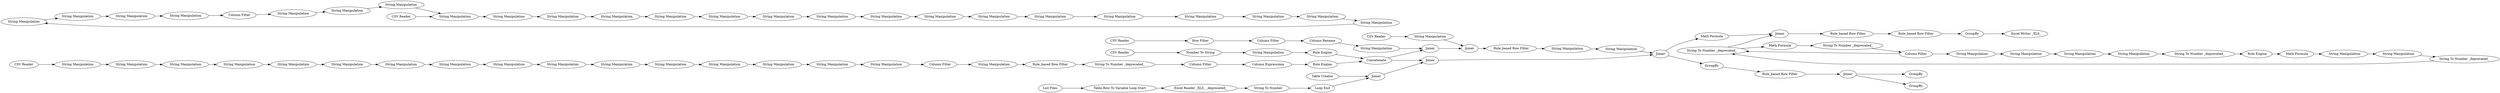 digraph {
	882 -> 881
	875 -> 774
	836 -> 838
	823 -> 824
	812 -> 813
	833 -> 834
	1034 -> 1037
	1035 -> 1030
	770 -> 1005
	985 -> 1011
	988 -> 1007
	844 -> 845
	881 -> 1018
	1006 -> 1007
	1033 -> 1034
	750 -> 751
	826 -> 825
	760 -> 763
	808 -> 810
	769 -> 770
	811 -> 807
	902 -> 873
	867 -> 871
	846 -> 844
	764 -> 766
	1032 -> 1033
	751 -> 752
	837 -> 839
	835 -> 836
	839 -> 841
	1047 -> 988
	846 -> 833
	761 -> 760
	842 -> 843
	820 -> 822
	807 -> 815
	1041 -> 1040
	758 -> 761
	1005 -> 1006
	766 -> 768
	759 -> 758
	819 -> 821
	810 -> 816
	838 -> 837
	1007 -> 1024
	834 -> 835
	1040 -> 1042
	987 -> 989
	767 -> 769
	754 -> 755
	1018 -> 1024
	803 -> 812
	843 -> 844
	1008 -> 1011
	827 -> 831
	1042 -> 1043
	1043 -> 1044
	871 -> 882
	1044 -> 1046
	989 -> 1047
	763 -> 762
	866 -> 867
	818 -> 819
	762 -> 765
	831 -> 829
	756 -> 757
	815 -> 808
	845 -> 840
	805 -> 803
	816 -> 817
	1044 -> 1045
	52 -> 750
	983 -> 985
	832 -> 804
	824 -> 826
	1039 -> 1041
	825 -> 827
	765 -> 764
	768 -> 767
	752 -> 753
	1026 -> 1039
	1030 -> 1032
	753 -> 754
	840 -> 846
	873 -> 874
	844 -> 1030
	774 -> 1008
	794 -> 804
	1017 -> 1018
	804 -> 805
	829 -> 832
	1040 -> 1035
	1011 -> 1026
	817 -> 818
	813 -> 811
	822 -> 823
	874 -> 875
	1024 -> 1040
	1007 -> 1008
	755 -> 756
	757 -> 759
	821 -> 820
	841 -> 842
	758 [label="String Manipulation"]
	1032 [label="Rule_based Row Filter"]
	1034 [label=GroupBy]
	866 [label="List Files"]
	1045 [label=GroupBy]
	840 [label="String To Number _deprecated_"]
	874 [label="Column Filter"]
	831 [label="String Manipulation"]
	1017 [label="Table Creator"]
	1042 [label=GroupBy]
	875 [label="Column Rename"]
	837 [label="Rule Engine"]
	768 [label="String Manipulation"]
	1024 [label=Joiner]
	1040 [label=Joiner]
	1041 [label="String Manipulation"]
	818 [label="String Manipulation"]
	807 [label="String Manipulation"]
	760 [label="String Manipulation"]
	754 [label="String Manipulation"]
	881 [label="Loop End"]
	1011 [label=Joiner]
	988 [label="Rule Engine"]
	750 [label="String Manipulation"]
	774 [label="String Manipulation"]
	823 [label="String Manipulation"]
	867 [label="Table Row To Variable Loop Start"]
	816 [label="String Manipulation"]
	987 [label="CSV Reader"]
	819 [label="String Manipulation"]
	762 [label="String Manipulation"]
	1008 [label=Joiner]
	756 [label="String Manipulation"]
	827 [label="Column Filter"]
	832 [label="String Manipulation"]
	824 [label="String Manipulation"]
	770 [label="Column Filter"]
	822 [label="String Manipulation"]
	838 [label="String To Number _deprecated_"]
	882 [label="String To Number"]
	1043 [label="Rule_based Row Filter"]
	833 [label="String Manipulation"]
	839 [label="Math Formula"]
	1026 [label="Rule_based Row Filter"]
	805 [label="String Manipulation"]
	763 [label="String Manipulation"]
	812 [label="String Manipulation"]
	1005 [label="Column Expressions"]
	1018 [label=Joiner]
	766 [label="Column Filter"]
	769 [label="String To Number _deprecated_"]
	759 [label="String Manipulation"]
	1035 [label="Math Formula"]
	804 [label="String Manipulation"]
	52 [label="CSV Reader"]
	1046 [label=GroupBy]
	846 [label="Column Filter"]
	820 [label="String Manipulation"]
	835 [label="String Manipulation"]
	826 [label="String Manipulation"]
	836 [label="String Manipulation"]
	829 [label="String Manipulation"]
	752 [label="String Manipulation"]
	985 [label="String Manipulation"]
	1047 [label="String Manipulation"]
	842 [label="String Manipulation"]
	821 [label="String Manipulation"]
	983 [label="CSV Reader"]
	1006 [label="Rule Engine"]
	794 [label="CSV Reader"]
	1039 [label="String Manipulation"]
	902 [label="CSV Reader"]
	765 [label="String Manipulation"]
	1033 [label="Rule_based Row Filter"]
	817 [label="String Manipulation"]
	757 [label="String Manipulation"]
	825 [label="String Manipulation"]
	834 [label="String Manipulation"]
	813 [label="String Manipulation"]
	811 [label="String Manipulation"]
	753 [label="String Manipulation"]
	845 [label="Math Formula"]
	843 [label="String To Number _deprecated_"]
	767 [label="Rule_based Row Filter"]
	1030 [label=Joiner]
	1037 [label="Excel Writer _XLS_"]
	1007 [label=Concatenate]
	751 [label="String Manipulation"]
	761 [label="String Manipulation"]
	844 [label="String To Number _deprecated_"]
	764 [label="String Manipulation"]
	841 [label="String Manipulation"]
	1044 [label=Joiner]
	989 [label="Number To String"]
	755 [label="String Manipulation"]
	873 [label="Row Filter"]
	808 [label="String Manipulation"]
	810 [label="String Manipulation"]
	871 [label="Excel Reader _XLS_ _deprecated_"]
	803 [label="String Manipulation"]
	815 [label="String Manipulation"]
	rankdir=LR
}
